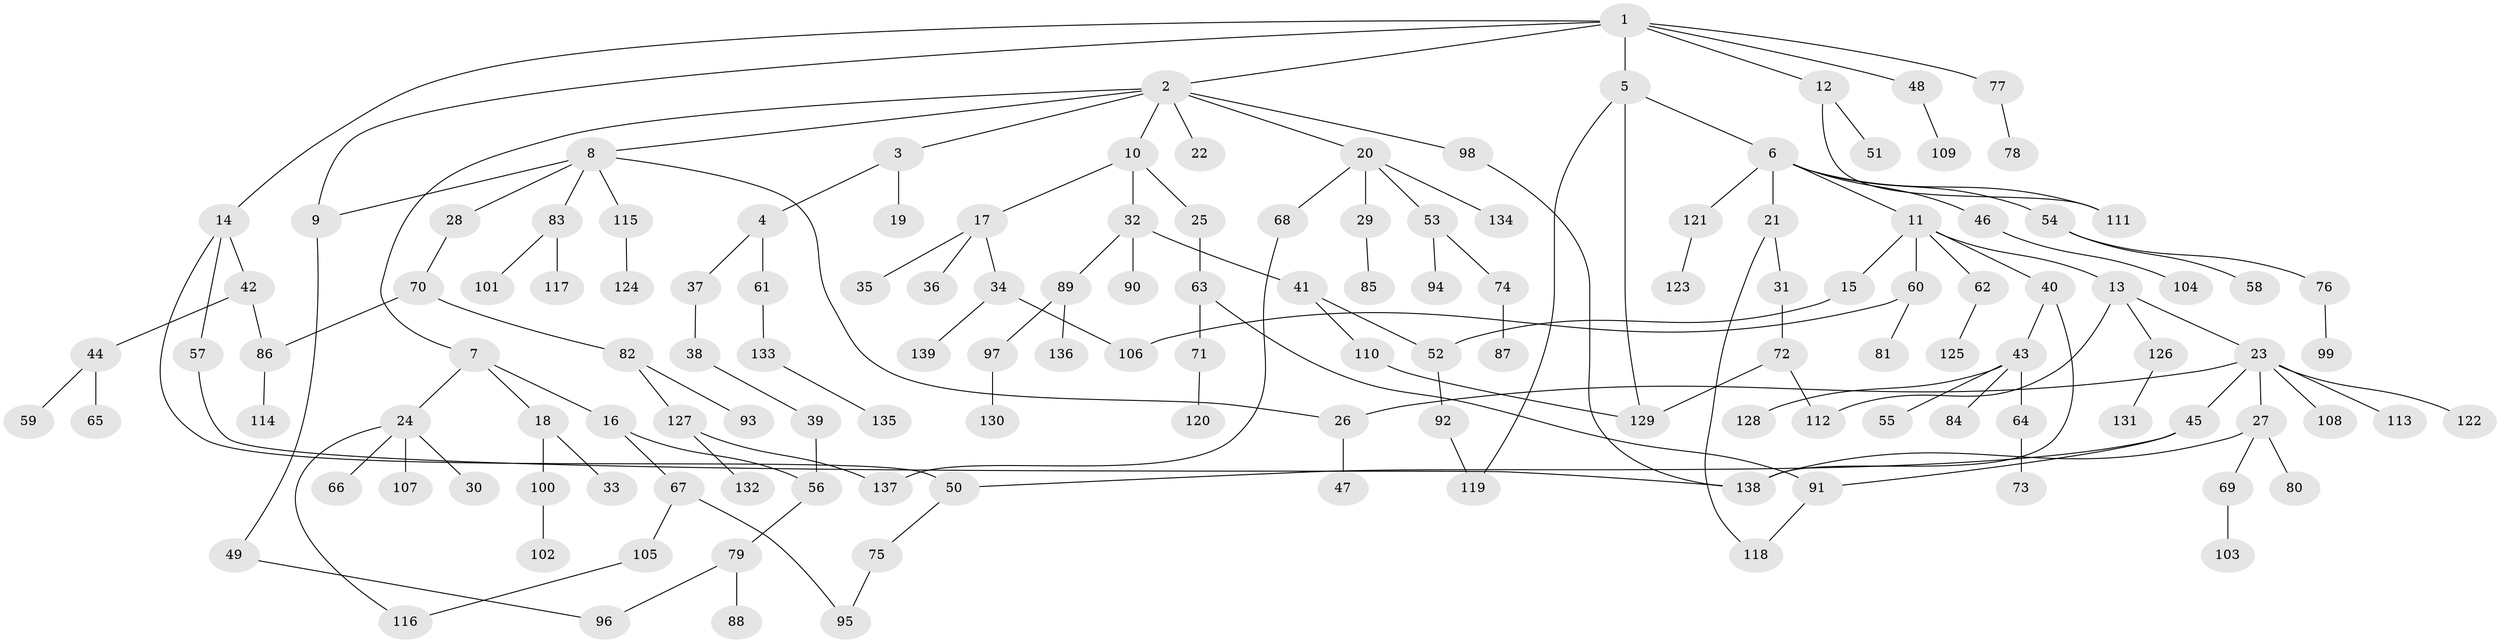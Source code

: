 // coarse degree distribution, {17: 0.024390243902439025, 2: 0.2926829268292683, 12: 0.024390243902439025, 4: 0.0975609756097561, 5: 0.024390243902439025, 1: 0.43902439024390244, 6: 0.04878048780487805, 3: 0.04878048780487805}
// Generated by graph-tools (version 1.1) at 2025/17/03/04/25 18:17:07]
// undirected, 139 vertices, 159 edges
graph export_dot {
graph [start="1"]
  node [color=gray90,style=filled];
  1;
  2;
  3;
  4;
  5;
  6;
  7;
  8;
  9;
  10;
  11;
  12;
  13;
  14;
  15;
  16;
  17;
  18;
  19;
  20;
  21;
  22;
  23;
  24;
  25;
  26;
  27;
  28;
  29;
  30;
  31;
  32;
  33;
  34;
  35;
  36;
  37;
  38;
  39;
  40;
  41;
  42;
  43;
  44;
  45;
  46;
  47;
  48;
  49;
  50;
  51;
  52;
  53;
  54;
  55;
  56;
  57;
  58;
  59;
  60;
  61;
  62;
  63;
  64;
  65;
  66;
  67;
  68;
  69;
  70;
  71;
  72;
  73;
  74;
  75;
  76;
  77;
  78;
  79;
  80;
  81;
  82;
  83;
  84;
  85;
  86;
  87;
  88;
  89;
  90;
  91;
  92;
  93;
  94;
  95;
  96;
  97;
  98;
  99;
  100;
  101;
  102;
  103;
  104;
  105;
  106;
  107;
  108;
  109;
  110;
  111;
  112;
  113;
  114;
  115;
  116;
  117;
  118;
  119;
  120;
  121;
  122;
  123;
  124;
  125;
  126;
  127;
  128;
  129;
  130;
  131;
  132;
  133;
  134;
  135;
  136;
  137;
  138;
  139;
  1 -- 2;
  1 -- 5;
  1 -- 12;
  1 -- 14;
  1 -- 48;
  1 -- 77;
  1 -- 9;
  2 -- 3;
  2 -- 7;
  2 -- 8;
  2 -- 10;
  2 -- 20;
  2 -- 22;
  2 -- 98;
  3 -- 4;
  3 -- 19;
  4 -- 37;
  4 -- 61;
  5 -- 6;
  5 -- 129;
  5 -- 119;
  6 -- 11;
  6 -- 21;
  6 -- 46;
  6 -- 54;
  6 -- 111;
  6 -- 121;
  7 -- 16;
  7 -- 18;
  7 -- 24;
  8 -- 9;
  8 -- 28;
  8 -- 83;
  8 -- 115;
  8 -- 26;
  9 -- 49;
  10 -- 17;
  10 -- 25;
  10 -- 32;
  11 -- 13;
  11 -- 15;
  11 -- 40;
  11 -- 60;
  11 -- 62;
  12 -- 51;
  12 -- 111;
  13 -- 23;
  13 -- 126;
  13 -- 112;
  14 -- 42;
  14 -- 57;
  14 -- 50;
  15 -- 52;
  16 -- 67;
  16 -- 56;
  17 -- 34;
  17 -- 35;
  17 -- 36;
  18 -- 33;
  18 -- 100;
  20 -- 29;
  20 -- 53;
  20 -- 68;
  20 -- 134;
  21 -- 31;
  21 -- 118;
  23 -- 26;
  23 -- 27;
  23 -- 45;
  23 -- 108;
  23 -- 113;
  23 -- 122;
  24 -- 30;
  24 -- 66;
  24 -- 107;
  24 -- 116;
  25 -- 63;
  26 -- 47;
  27 -- 69;
  27 -- 80;
  27 -- 138;
  28 -- 70;
  29 -- 85;
  31 -- 72;
  32 -- 41;
  32 -- 89;
  32 -- 90;
  34 -- 139;
  34 -- 106;
  37 -- 38;
  38 -- 39;
  39 -- 56;
  40 -- 43;
  40 -- 138;
  41 -- 110;
  41 -- 52;
  42 -- 44;
  42 -- 86;
  43 -- 55;
  43 -- 64;
  43 -- 84;
  43 -- 128;
  44 -- 59;
  44 -- 65;
  45 -- 50;
  45 -- 91;
  46 -- 104;
  48 -- 109;
  49 -- 96;
  50 -- 75;
  52 -- 92;
  53 -- 74;
  53 -- 94;
  54 -- 58;
  54 -- 76;
  56 -- 79;
  57 -- 138;
  60 -- 81;
  60 -- 106;
  61 -- 133;
  62 -- 125;
  63 -- 71;
  63 -- 91;
  64 -- 73;
  67 -- 95;
  67 -- 105;
  68 -- 137;
  69 -- 103;
  70 -- 82;
  70 -- 86;
  71 -- 120;
  72 -- 112;
  72 -- 129;
  74 -- 87;
  75 -- 95;
  76 -- 99;
  77 -- 78;
  79 -- 88;
  79 -- 96;
  82 -- 93;
  82 -- 127;
  83 -- 101;
  83 -- 117;
  86 -- 114;
  89 -- 97;
  89 -- 136;
  91 -- 118;
  92 -- 119;
  97 -- 130;
  98 -- 138;
  100 -- 102;
  105 -- 116;
  110 -- 129;
  115 -- 124;
  121 -- 123;
  126 -- 131;
  127 -- 132;
  127 -- 137;
  133 -- 135;
}
